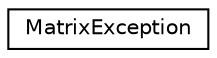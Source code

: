 digraph G
{
  edge [fontname="Helvetica",fontsize="10",labelfontname="Helvetica",labelfontsize="10"];
  node [fontname="Helvetica",fontsize="10",shape=record];
  rankdir="LR";
  Node1 [label="MatrixException",height=0.2,width=0.4,color="black", fillcolor="white", style="filled",URL="$class_matrix_exception.html"];
}

